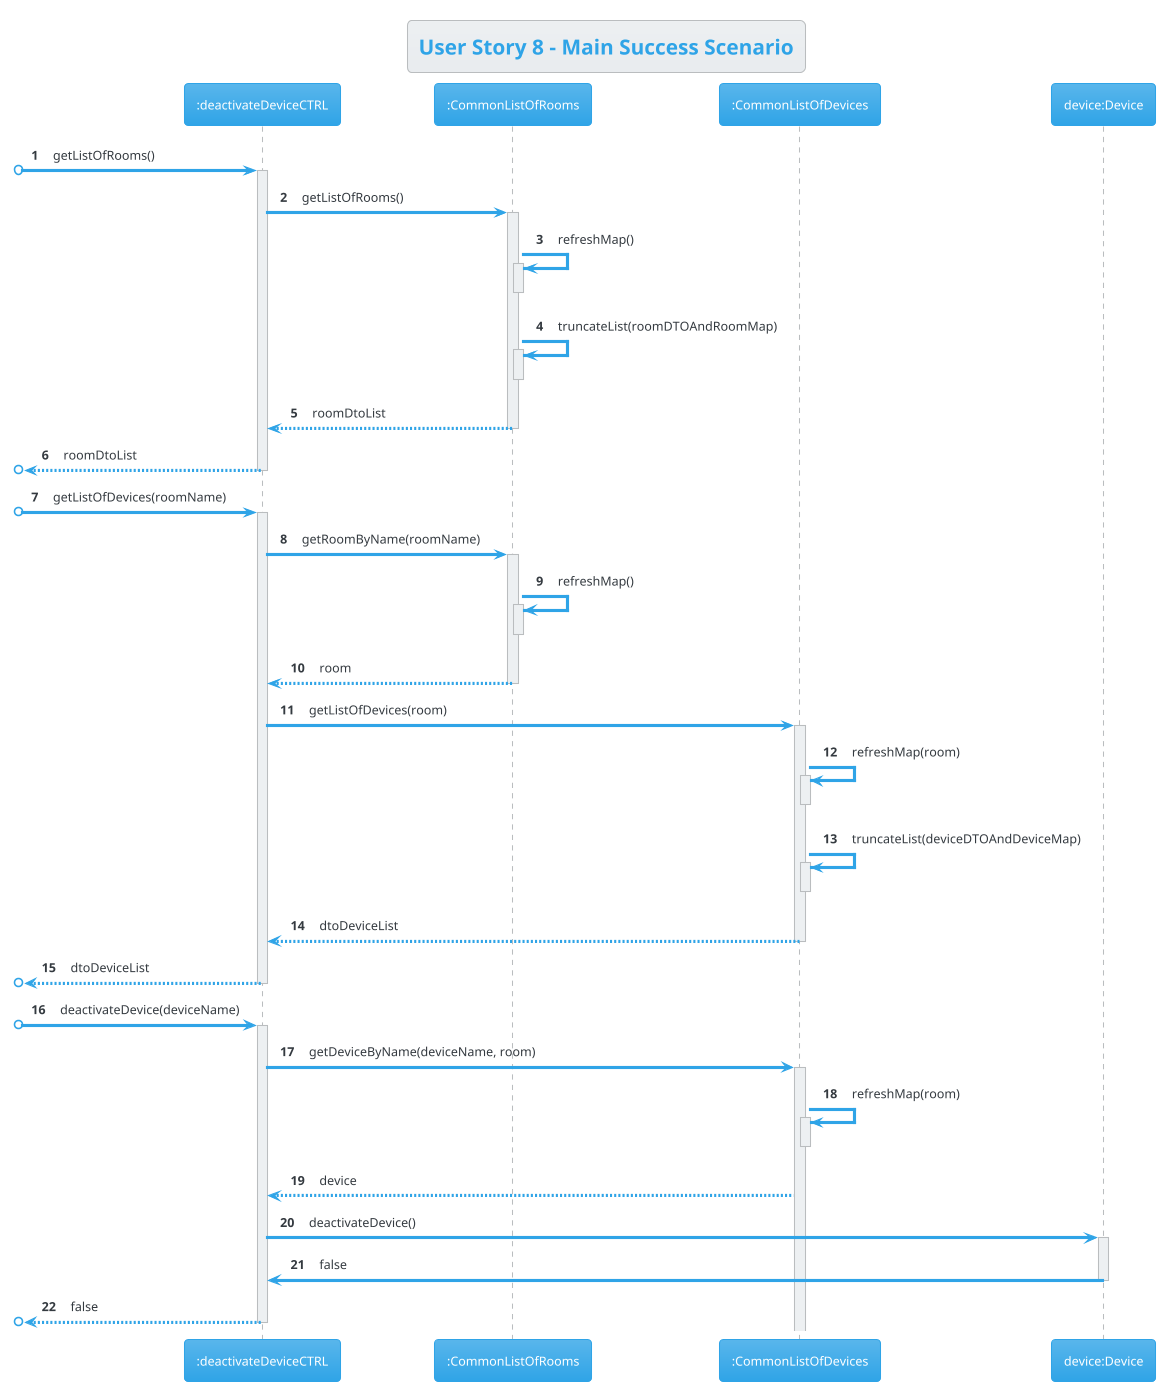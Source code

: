  @startuml
title User Story 8 - Main Success Scenario
!theme cerulean
autonumber

participant ":deactivateDeviceCTRL" as C
participant ":CommonListOfRooms" as CU
participant ":CommonListOfDevices" as CD
participant "device:Device" as D



[o-> C : getListOfRooms()
activate C
C -> CU : getListOfRooms()
activate CU
CU -> CU : refreshMap()
activate CU
deactivate CU

CU -> CU : truncateList(roomDTOAndRoomMap)
activate CU
deactivate CU
CU --> C : roomDtoList
deactivate CU
[o<-- C : roomDtoList
deactivate C

[o-> C : getListOfDevices(roomName)
activate C
C -> CU: getRoomByName(roomName)
activate CU
CU -> CU : refreshMap()
activate CU
deactivate CU
CU --> C : room
deactivate CU
C -> CD : getListOfDevices(room)
activate CD
CD -> CD : refreshMap(room)
activate CD
deactivate CD

CD -> CD : truncateList(deviceDTOAndDeviceMap)
activate CD
deactivate CD
CD --> C : dtoDeviceList
deactivate CD
[o<-- C : dtoDeviceList
deactivate C

[o-> C : deactivateDevice(deviceName)
activate C
C -> CD : getDeviceByName(deviceName, room)
activate CD
CD -> CD : refreshMap(room)
activate CD
deactivate CD
CD --> C : device
C -> D : deactivateDevice()
activate D
D -> C : false
deactivate D
[o<-- C : false
deactivate C
@enduml